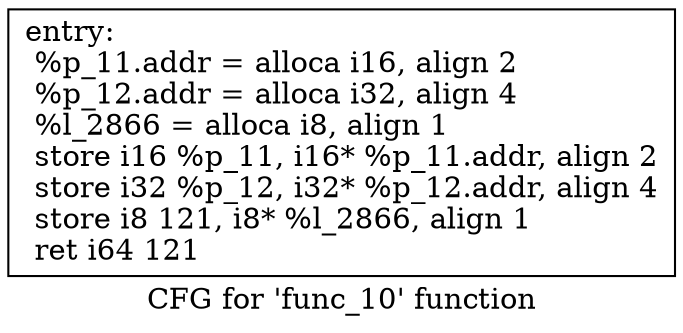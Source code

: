 digraph "CFG for 'func_10' function" {
	label="CFG for 'func_10' function";

	Node0xaad1710 [shape=record,label="{entry:\l  %p_11.addr = alloca i16, align 2\l  %p_12.addr = alloca i32, align 4\l  %l_2866 = alloca i8, align 1\l  store i16 %p_11, i16* %p_11.addr, align 2\l  store i32 %p_12, i32* %p_12.addr, align 4\l  store i8 121, i8* %l_2866, align 1\l  ret i64 121\l}"];
}
